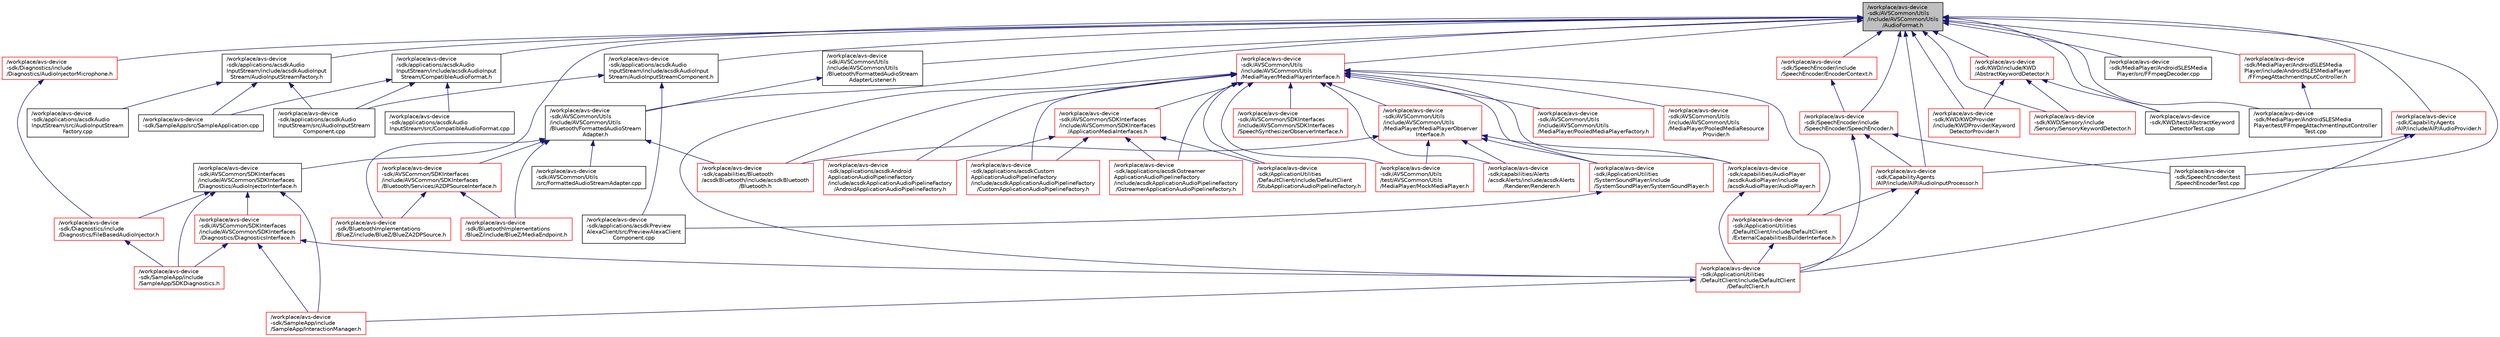 digraph "/workplace/avs-device-sdk/AVSCommon/Utils/include/AVSCommon/Utils/AudioFormat.h"
{
  edge [fontname="Helvetica",fontsize="10",labelfontname="Helvetica",labelfontsize="10"];
  node [fontname="Helvetica",fontsize="10",shape=record];
  Node2 [label="/workplace/avs-device\l-sdk/AVSCommon/Utils\l/include/AVSCommon/Utils\l/AudioFormat.h",height=0.2,width=0.4,color="black", fillcolor="grey75", style="filled", fontcolor="black"];
  Node2 -> Node3 [dir="back",color="midnightblue",fontsize="10",style="solid",fontname="Helvetica"];
  Node3 [label="/workplace/avs-device\l-sdk/applications/acsdkAudio\lInputStream/include/acsdkAudioInput\lStream/AudioInputStreamComponent.h",height=0.2,width=0.4,color="black", fillcolor="white", style="filled",URL="$_audio_input_stream_component_8h.html"];
  Node3 -> Node4 [dir="back",color="midnightblue",fontsize="10",style="solid",fontname="Helvetica"];
  Node4 [label="/workplace/avs-device\l-sdk/applications/acsdkAudio\lInputStream/src/AudioInputStream\lComponent.cpp",height=0.2,width=0.4,color="black", fillcolor="white", style="filled",URL="$_audio_input_stream_component_8cpp.html"];
  Node3 -> Node5 [dir="back",color="midnightblue",fontsize="10",style="solid",fontname="Helvetica"];
  Node5 [label="/workplace/avs-device\l-sdk/applications/acsdkPreview\lAlexaClient/src/PreviewAlexaClient\lComponent.cpp",height=0.2,width=0.4,color="black", fillcolor="white", style="filled",URL="$_preview_alexa_client_component_8cpp.html"];
  Node2 -> Node6 [dir="back",color="midnightblue",fontsize="10",style="solid",fontname="Helvetica"];
  Node6 [label="/workplace/avs-device\l-sdk/applications/acsdkAudio\lInputStream/include/acsdkAudioInput\lStream/AudioInputStreamFactory.h",height=0.2,width=0.4,color="black", fillcolor="white", style="filled",URL="$_audio_input_stream_factory_8h.html"];
  Node6 -> Node4 [dir="back",color="midnightblue",fontsize="10",style="solid",fontname="Helvetica"];
  Node6 -> Node7 [dir="back",color="midnightblue",fontsize="10",style="solid",fontname="Helvetica"];
  Node7 [label="/workplace/avs-device\l-sdk/applications/acsdkAudio\lInputStream/src/AudioInputStream\lFactory.cpp",height=0.2,width=0.4,color="black", fillcolor="white", style="filled",URL="$_audio_input_stream_factory_8cpp.html"];
  Node6 -> Node8 [dir="back",color="midnightblue",fontsize="10",style="solid",fontname="Helvetica"];
  Node8 [label="/workplace/avs-device\l-sdk/SampleApp/src/SampleApplication.cpp",height=0.2,width=0.4,color="black", fillcolor="white", style="filled",URL="$_sample_application_8cpp.html"];
  Node2 -> Node9 [dir="back",color="midnightblue",fontsize="10",style="solid",fontname="Helvetica"];
  Node9 [label="/workplace/avs-device\l-sdk/applications/acsdkAudio\lInputStream/include/acsdkAudioInput\lStream/CompatibleAudioFormat.h",height=0.2,width=0.4,color="black", fillcolor="white", style="filled",URL="$_compatible_audio_format_8h.html"];
  Node9 -> Node4 [dir="back",color="midnightblue",fontsize="10",style="solid",fontname="Helvetica"];
  Node9 -> Node10 [dir="back",color="midnightblue",fontsize="10",style="solid",fontname="Helvetica"];
  Node10 [label="/workplace/avs-device\l-sdk/applications/acsdkAudio\lInputStream/src/CompatibleAudioFormat.cpp",height=0.2,width=0.4,color="black", fillcolor="white", style="filled",URL="$_compatible_audio_format_8cpp.html"];
  Node9 -> Node8 [dir="back",color="midnightblue",fontsize="10",style="solid",fontname="Helvetica"];
  Node2 -> Node11 [dir="back",color="midnightblue",fontsize="10",style="solid",fontname="Helvetica"];
  Node11 [label="/workplace/avs-device\l-sdk/AVSCommon/SDKInterfaces\l/include/AVSCommon/SDKInterfaces\l/Diagnostics/AudioInjectorInterface.h",height=0.2,width=0.4,color="black", fillcolor="white", style="filled",URL="$_audio_injector_interface_8h.html"];
  Node11 -> Node12 [dir="back",color="midnightblue",fontsize="10",style="solid",fontname="Helvetica"];
  Node12 [label="/workplace/avs-device\l-sdk/AVSCommon/SDKInterfaces\l/include/AVSCommon/SDKInterfaces\l/Diagnostics/DiagnosticsInterface.h",height=0.2,width=0.4,color="red", fillcolor="white", style="filled",URL="$_diagnostics_interface_8h.html"];
  Node12 -> Node17 [dir="back",color="midnightblue",fontsize="10",style="solid",fontname="Helvetica"];
  Node17 [label="/workplace/avs-device\l-sdk/ApplicationUtilities\l/DefaultClient/include/DefaultClient\l/DefaultClient.h",height=0.2,width=0.4,color="red", fillcolor="white", style="filled",URL="$_default_client_8h.html"];
  Node17 -> Node19 [dir="back",color="midnightblue",fontsize="10",style="solid",fontname="Helvetica"];
  Node19 [label="/workplace/avs-device\l-sdk/SampleApp/include\l/SampleApp/InteractionManager.h",height=0.2,width=0.4,color="red", fillcolor="white", style="filled",URL="$_interaction_manager_8h.html"];
  Node12 -> Node19 [dir="back",color="midnightblue",fontsize="10",style="solid",fontname="Helvetica"];
  Node12 -> Node29 [dir="back",color="midnightblue",fontsize="10",style="solid",fontname="Helvetica"];
  Node29 [label="/workplace/avs-device\l-sdk/SampleApp/include\l/SampleApp/SDKDiagnostics.h",height=0.2,width=0.4,color="red", fillcolor="white", style="filled",URL="$_s_d_k_diagnostics_8h.html"];
  Node11 -> Node31 [dir="back",color="midnightblue",fontsize="10",style="solid",fontname="Helvetica"];
  Node31 [label="/workplace/avs-device\l-sdk/Diagnostics/include\l/Diagnostics/FileBasedAudioInjector.h",height=0.2,width=0.4,color="red", fillcolor="white", style="filled",URL="$_file_based_audio_injector_8h.html"];
  Node31 -> Node29 [dir="back",color="midnightblue",fontsize="10",style="solid",fontname="Helvetica"];
  Node11 -> Node19 [dir="back",color="midnightblue",fontsize="10",style="solid",fontname="Helvetica"];
  Node11 -> Node29 [dir="back",color="midnightblue",fontsize="10",style="solid",fontname="Helvetica"];
  Node2 -> Node33 [dir="back",color="midnightblue",fontsize="10",style="solid",fontname="Helvetica"];
  Node33 [label="/workplace/avs-device\l-sdk/AVSCommon/Utils\l/include/AVSCommon/Utils\l/Bluetooth/FormattedAudioStream\lAdapter.h",height=0.2,width=0.4,color="black", fillcolor="white", style="filled",URL="$_formatted_audio_stream_adapter_8h.html"];
  Node33 -> Node34 [dir="back",color="midnightblue",fontsize="10",style="solid",fontname="Helvetica"];
  Node34 [label="/workplace/avs-device\l-sdk/AVSCommon/SDKInterfaces\l/include/AVSCommon/SDKInterfaces\l/Bluetooth/Services/A2DPSourceInterface.h",height=0.2,width=0.4,color="red", fillcolor="white", style="filled",URL="$_a2_d_p_source_interface_8h.html"];
  Node34 -> Node76 [dir="back",color="midnightblue",fontsize="10",style="solid",fontname="Helvetica"];
  Node76 [label="/workplace/avs-device\l-sdk/BluetoothImplementations\l/BlueZ/include/BlueZ/BlueZA2DPSource.h",height=0.2,width=0.4,color="red", fillcolor="white", style="filled",URL="$_blue_z_a2_d_p_source_8h.html"];
  Node34 -> Node47 [dir="back",color="midnightblue",fontsize="10",style="solid",fontname="Helvetica"];
  Node47 [label="/workplace/avs-device\l-sdk/BluetoothImplementations\l/BlueZ/include/BlueZ/MediaEndpoint.h",height=0.2,width=0.4,color="red", fillcolor="white", style="filled",URL="$_media_endpoint_8h.html"];
  Node33 -> Node78 [dir="back",color="midnightblue",fontsize="10",style="solid",fontname="Helvetica"];
  Node78 [label="/workplace/avs-device\l-sdk/AVSCommon/Utils\l/src/FormattedAudioStreamAdapter.cpp",height=0.2,width=0.4,color="black", fillcolor="white", style="filled",URL="$_formatted_audio_stream_adapter_8cpp.html"];
  Node33 -> Node76 [dir="back",color="midnightblue",fontsize="10",style="solid",fontname="Helvetica"];
  Node33 -> Node47 [dir="back",color="midnightblue",fontsize="10",style="solid",fontname="Helvetica"];
  Node33 -> Node60 [dir="back",color="midnightblue",fontsize="10",style="solid",fontname="Helvetica"];
  Node60 [label="/workplace/avs-device\l-sdk/capabilities/Bluetooth\l/acsdkBluetooth/include/acsdkBluetooth\l/Bluetooth.h",height=0.2,width=0.4,color="red", fillcolor="white", style="filled",URL="$_bluetooth_8h.html"];
  Node2 -> Node79 [dir="back",color="midnightblue",fontsize="10",style="solid",fontname="Helvetica"];
  Node79 [label="/workplace/avs-device\l-sdk/AVSCommon/Utils\l/include/AVSCommon/Utils\l/Bluetooth/FormattedAudioStream\lAdapterListener.h",height=0.2,width=0.4,color="black", fillcolor="white", style="filled",URL="$_formatted_audio_stream_adapter_listener_8h.html"];
  Node79 -> Node33 [dir="back",color="midnightblue",fontsize="10",style="solid",fontname="Helvetica"];
  Node2 -> Node80 [dir="back",color="midnightblue",fontsize="10",style="solid",fontname="Helvetica"];
  Node80 [label="/workplace/avs-device\l-sdk/AVSCommon/Utils\l/include/AVSCommon/Utils\l/MediaPlayer/MediaPlayerInterface.h",height=0.2,width=0.4,color="red", fillcolor="white", style="filled",URL="$_media_player_interface_8h.html"];
  Node80 -> Node81 [dir="back",color="midnightblue",fontsize="10",style="solid",fontname="Helvetica"];
  Node81 [label="/workplace/avs-device\l-sdk/applications/acsdkAndroid\lApplicationAudioPipelineFactory\l/include/acsdkApplicationAudioPipelineFactory\l/AndroidApplicationAudioPipelineFactory.h",height=0.2,width=0.4,color="red", fillcolor="white", style="filled",URL="$_android_application_audio_pipeline_factory_8h.html"];
  Node80 -> Node84 [dir="back",color="midnightblue",fontsize="10",style="solid",fontname="Helvetica"];
  Node84 [label="/workplace/avs-device\l-sdk/applications/acsdkCustom\lApplicationAudioPipelineFactory\l/include/acsdkApplicationAudioPipelineFactory\l/CustomApplicationAudioPipelineFactory.h",height=0.2,width=0.4,color="red", fillcolor="white", style="filled",URL="$_custom_application_audio_pipeline_factory_8h.html"];
  Node80 -> Node87 [dir="back",color="midnightblue",fontsize="10",style="solid",fontname="Helvetica"];
  Node87 [label="/workplace/avs-device\l-sdk/applications/acsdkGstreamer\lApplicationAudioPipelineFactory\l/include/acsdkApplicationAudioPipelineFactory\l/GstreamerApplicationAudioPipelineFactory.h",height=0.2,width=0.4,color="red", fillcolor="white", style="filled",URL="$_gstreamer_application_audio_pipeline_factory_8h.html"];
  Node80 -> Node17 [dir="back",color="midnightblue",fontsize="10",style="solid",fontname="Helvetica"];
  Node80 -> Node90 [dir="back",color="midnightblue",fontsize="10",style="solid",fontname="Helvetica"];
  Node90 [label="/workplace/avs-device\l-sdk/ApplicationUtilities\l/DefaultClient/include/DefaultClient\l/ExternalCapabilitiesBuilderInterface.h",height=0.2,width=0.4,color="red", fillcolor="white", style="filled",URL="$_external_capabilities_builder_interface_8h.html"];
  Node90 -> Node17 [dir="back",color="midnightblue",fontsize="10",style="solid",fontname="Helvetica"];
  Node80 -> Node93 [dir="back",color="midnightblue",fontsize="10",style="solid",fontname="Helvetica"];
  Node93 [label="/workplace/avs-device\l-sdk/ApplicationUtilities\l/DefaultClient/include/DefaultClient\l/StubApplicationAudioPipelineFactory.h",height=0.2,width=0.4,color="red", fillcolor="white", style="filled",URL="$_stub_application_audio_pipeline_factory_8h.html"];
  Node80 -> Node95 [dir="back",color="midnightblue",fontsize="10",style="solid",fontname="Helvetica"];
  Node95 [label="/workplace/avs-device\l-sdk/ApplicationUtilities\l/SystemSoundPlayer/include\l/SystemSoundPlayer/SystemSoundPlayer.h",height=0.2,width=0.4,color="red", fillcolor="white", style="filled",URL="$_system_sound_player_8h.html"];
  Node95 -> Node5 [dir="back",color="midnightblue",fontsize="10",style="solid",fontname="Helvetica"];
  Node80 -> Node101 [dir="back",color="midnightblue",fontsize="10",style="solid",fontname="Helvetica"];
  Node101 [label="/workplace/avs-device\l-sdk/AVSCommon/SDKInterfaces\l/include/AVSCommon/SDKInterfaces\l/ApplicationMediaInterfaces.h",height=0.2,width=0.4,color="red", fillcolor="white", style="filled",URL="$_application_media_interfaces_8h.html"];
  Node101 -> Node81 [dir="back",color="midnightblue",fontsize="10",style="solid",fontname="Helvetica"];
  Node101 -> Node84 [dir="back",color="midnightblue",fontsize="10",style="solid",fontname="Helvetica"];
  Node101 -> Node87 [dir="back",color="midnightblue",fontsize="10",style="solid",fontname="Helvetica"];
  Node101 -> Node93 [dir="back",color="midnightblue",fontsize="10",style="solid",fontname="Helvetica"];
  Node80 -> Node152 [dir="back",color="midnightblue",fontsize="10",style="solid",fontname="Helvetica"];
  Node152 [label="/workplace/avs-device\l-sdk/AVSCommon/SDKInterfaces\l/include/AVSCommon/SDKInterfaces\l/SpeechSynthesizerObserverInterface.h",height=0.2,width=0.4,color="red", fillcolor="white", style="filled",URL="$_speech_synthesizer_observer_interface_8h.html"];
  Node80 -> Node166 [dir="back",color="midnightblue",fontsize="10",style="solid",fontname="Helvetica"];
  Node166 [label="/workplace/avs-device\l-sdk/AVSCommon/Utils\l/include/AVSCommon/Utils\l/MediaPlayer/MediaPlayerObserver\lInterface.h",height=0.2,width=0.4,color="red", fillcolor="white", style="filled",URL="$_media_player_observer_interface_8h.html"];
  Node166 -> Node95 [dir="back",color="midnightblue",fontsize="10",style="solid",fontname="Helvetica"];
  Node166 -> Node167 [dir="back",color="midnightblue",fontsize="10",style="solid",fontname="Helvetica"];
  Node167 [label="/workplace/avs-device\l-sdk/AVSCommon/Utils\l/test/AVSCommon/Utils\l/MediaPlayer/MockMediaPlayer.h",height=0.2,width=0.4,color="red", fillcolor="white", style="filled",URL="$_mock_media_player_8h.html"];
  Node166 -> Node113 [dir="back",color="midnightblue",fontsize="10",style="solid",fontname="Helvetica"];
  Node113 [label="/workplace/avs-device\l-sdk/capabilities/Alerts\l/acsdkAlerts/include/acsdkAlerts\l/Renderer/Renderer.h",height=0.2,width=0.4,color="red", fillcolor="white", style="filled",URL="$_renderer_8h.html"];
  Node166 -> Node174 [dir="back",color="midnightblue",fontsize="10",style="solid",fontname="Helvetica"];
  Node174 [label="/workplace/avs-device\l-sdk/capabilities/AudioPlayer\l/acsdkAudioPlayer/include\l/acsdkAudioPlayer/AudioPlayer.h",height=0.2,width=0.4,color="red", fillcolor="white", style="filled",URL="$_audio_player_8h.html"];
  Node174 -> Node17 [dir="back",color="midnightblue",fontsize="10",style="solid",fontname="Helvetica"];
  Node166 -> Node60 [dir="back",color="midnightblue",fontsize="10",style="solid",fontname="Helvetica"];
  Node80 -> Node210 [dir="back",color="midnightblue",fontsize="10",style="solid",fontname="Helvetica"];
  Node210 [label="/workplace/avs-device\l-sdk/AVSCommon/Utils\l/include/AVSCommon/Utils\l/MediaPlayer/PooledMediaPlayerFactory.h",height=0.2,width=0.4,color="red", fillcolor="white", style="filled",URL="$_pooled_media_player_factory_8h.html"];
  Node80 -> Node213 [dir="back",color="midnightblue",fontsize="10",style="solid",fontname="Helvetica"];
  Node213 [label="/workplace/avs-device\l-sdk/AVSCommon/Utils\l/include/AVSCommon/Utils\l/MediaPlayer/PooledMediaResource\lProvider.h",height=0.2,width=0.4,color="red", fillcolor="white", style="filled",URL="$_pooled_media_resource_provider_8h.html"];
  Node80 -> Node167 [dir="back",color="midnightblue",fontsize="10",style="solid",fontname="Helvetica"];
  Node80 -> Node113 [dir="back",color="midnightblue",fontsize="10",style="solid",fontname="Helvetica"];
  Node80 -> Node174 [dir="back",color="midnightblue",fontsize="10",style="solid",fontname="Helvetica"];
  Node80 -> Node60 [dir="back",color="midnightblue",fontsize="10",style="solid",fontname="Helvetica"];
  Node2 -> Node156 [dir="back",color="midnightblue",fontsize="10",style="solid",fontname="Helvetica"];
  Node156 [label="/workplace/avs-device\l-sdk/CapabilityAgents\l/AIP/include/AIP/AudioInputProcessor.h",height=0.2,width=0.4,color="red", fillcolor="white", style="filled",URL="$_audio_input_processor_8h.html"];
  Node156 -> Node17 [dir="back",color="midnightblue",fontsize="10",style="solid",fontname="Helvetica"];
  Node156 -> Node90 [dir="back",color="midnightblue",fontsize="10",style="solid",fontname="Helvetica"];
  Node2 -> Node221 [dir="back",color="midnightblue",fontsize="10",style="solid",fontname="Helvetica"];
  Node221 [label="/workplace/avs-device\l-sdk/CapabilityAgents\l/AIP/include/AIP/AudioProvider.h",height=0.2,width=0.4,color="red", fillcolor="white", style="filled",URL="$_audio_provider_8h.html"];
  Node221 -> Node17 [dir="back",color="midnightblue",fontsize="10",style="solid",fontname="Helvetica"];
  Node221 -> Node156 [dir="back",color="midnightblue",fontsize="10",style="solid",fontname="Helvetica"];
  Node2 -> Node223 [dir="back",color="midnightblue",fontsize="10",style="solid",fontname="Helvetica"];
  Node223 [label="/workplace/avs-device\l-sdk/Diagnostics/include\l/Diagnostics/AudioInjectorMicrophone.h",height=0.2,width=0.4,color="red", fillcolor="white", style="filled",URL="$_audio_injector_microphone_8h.html"];
  Node223 -> Node31 [dir="back",color="midnightblue",fontsize="10",style="solid",fontname="Helvetica"];
  Node2 -> Node225 [dir="back",color="midnightblue",fontsize="10",style="solid",fontname="Helvetica"];
  Node225 [label="/workplace/avs-device\l-sdk/KWD/include/KWD\l/AbstractKeywordDetector.h",height=0.2,width=0.4,color="red", fillcolor="white", style="filled",URL="$_abstract_keyword_detector_8h.html"];
  Node225 -> Node226 [dir="back",color="midnightblue",fontsize="10",style="solid",fontname="Helvetica"];
  Node226 [label="/workplace/avs-device\l-sdk/KWD/KWDProvider\l/include/KWDProvider/Keyword\lDetectorProvider.h",height=0.2,width=0.4,color="red", fillcolor="white", style="filled",URL="$_keyword_detector_provider_8h.html"];
  Node225 -> Node228 [dir="back",color="midnightblue",fontsize="10",style="solid",fontname="Helvetica"];
  Node228 [label="/workplace/avs-device\l-sdk/KWD/Sensory/include\l/Sensory/SensoryKeywordDetector.h",height=0.2,width=0.4,color="red", fillcolor="white", style="filled",URL="$_sensory_keyword_detector_8h.html"];
  Node225 -> Node232 [dir="back",color="midnightblue",fontsize="10",style="solid",fontname="Helvetica"];
  Node232 [label="/workplace/avs-device\l-sdk/KWD/test/AbstractKeyword\lDetectorTest.cpp",height=0.2,width=0.4,color="black", fillcolor="white", style="filled",URL="$_abstract_keyword_detector_test_8cpp.html"];
  Node2 -> Node226 [dir="back",color="midnightblue",fontsize="10",style="solid",fontname="Helvetica"];
  Node2 -> Node228 [dir="back",color="midnightblue",fontsize="10",style="solid",fontname="Helvetica"];
  Node2 -> Node232 [dir="back",color="midnightblue",fontsize="10",style="solid",fontname="Helvetica"];
  Node2 -> Node233 [dir="back",color="midnightblue",fontsize="10",style="solid",fontname="Helvetica"];
  Node233 [label="/workplace/avs-device\l-sdk/MediaPlayer/AndroidSLESMedia\lPlayer/include/AndroidSLESMediaPlayer\l/FFmpegAttachmentInputController.h",height=0.2,width=0.4,color="red", fillcolor="white", style="filled",URL="$_f_fmpeg_attachment_input_controller_8h.html"];
  Node233 -> Node235 [dir="back",color="midnightblue",fontsize="10",style="solid",fontname="Helvetica"];
  Node235 [label="/workplace/avs-device\l-sdk/MediaPlayer/AndroidSLESMedia\lPlayer/test/FFmpegAttachmentInputController\lTest.cpp",height=0.2,width=0.4,color="black", fillcolor="white", style="filled",URL="$_f_fmpeg_attachment_input_controller_test_8cpp.html"];
  Node2 -> Node237 [dir="back",color="midnightblue",fontsize="10",style="solid",fontname="Helvetica"];
  Node237 [label="/workplace/avs-device\l-sdk/MediaPlayer/AndroidSLESMedia\lPlayer/src/FFmpegDecoder.cpp",height=0.2,width=0.4,color="black", fillcolor="white", style="filled",URL="$_f_fmpeg_decoder_8cpp.html"];
  Node2 -> Node235 [dir="back",color="midnightblue",fontsize="10",style="solid",fontname="Helvetica"];
  Node2 -> Node238 [dir="back",color="midnightblue",fontsize="10",style="solid",fontname="Helvetica"];
  Node238 [label="/workplace/avs-device\l-sdk/SpeechEncoder/include\l/SpeechEncoder/EncoderContext.h",height=0.2,width=0.4,color="red", fillcolor="white", style="filled",URL="$_encoder_context_8h.html"];
  Node238 -> Node239 [dir="back",color="midnightblue",fontsize="10",style="solid",fontname="Helvetica"];
  Node239 [label="/workplace/avs-device\l-sdk/SpeechEncoder/include\l/SpeechEncoder/SpeechEncoder.h",height=0.2,width=0.4,color="red", fillcolor="white", style="filled",URL="$_speech_encoder_8h.html"];
  Node239 -> Node17 [dir="back",color="midnightblue",fontsize="10",style="solid",fontname="Helvetica"];
  Node239 -> Node156 [dir="back",color="midnightblue",fontsize="10",style="solid",fontname="Helvetica"];
  Node239 -> Node245 [dir="back",color="midnightblue",fontsize="10",style="solid",fontname="Helvetica"];
  Node245 [label="/workplace/avs-device\l-sdk/SpeechEncoder/test\l/SpeechEncoderTest.cpp",height=0.2,width=0.4,color="black", fillcolor="white", style="filled",URL="$_speech_encoder_test_8cpp.html"];
  Node2 -> Node239 [dir="back",color="midnightblue",fontsize="10",style="solid",fontname="Helvetica"];
  Node2 -> Node245 [dir="back",color="midnightblue",fontsize="10",style="solid",fontname="Helvetica"];
}
